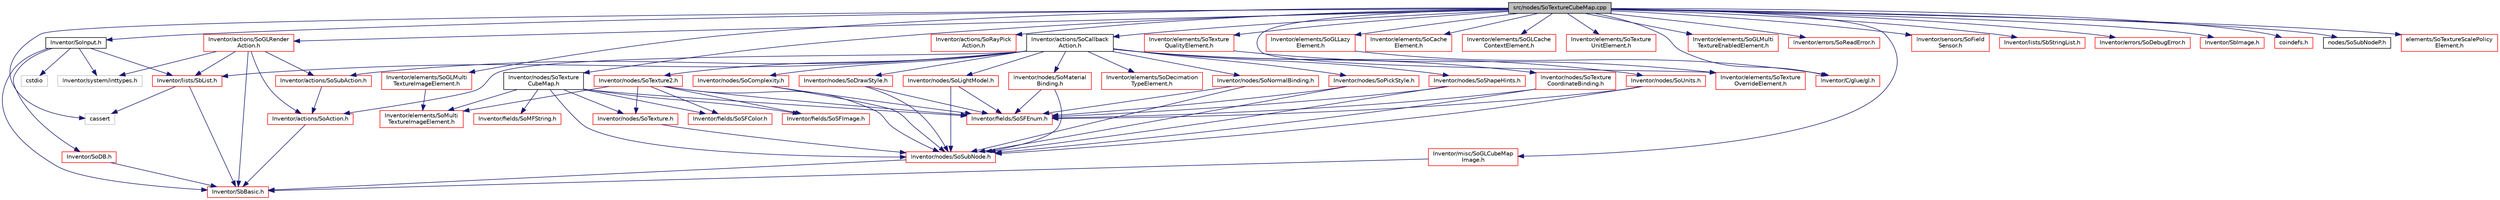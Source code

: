 digraph "src/nodes/SoTextureCubeMap.cpp"
{
 // LATEX_PDF_SIZE
  edge [fontname="Helvetica",fontsize="10",labelfontname="Helvetica",labelfontsize="10"];
  node [fontname="Helvetica",fontsize="10",shape=record];
  Node1 [label="src/nodes/SoTextureCubeMap.cpp",height=0.2,width=0.4,color="black", fillcolor="grey75", style="filled", fontcolor="black",tooltip=" "];
  Node1 -> Node2 [color="midnightblue",fontsize="10",style="solid",fontname="Helvetica"];
  Node2 [label="Inventor/nodes/SoTexture\lCubeMap.h",height=0.2,width=0.4,color="black", fillcolor="white", style="filled",URL="$SoTextureCubeMap_8h.html",tooltip=" "];
  Node2 -> Node3 [color="midnightblue",fontsize="10",style="solid",fontname="Helvetica"];
  Node3 [label="Inventor/nodes/SoSubNode.h",height=0.2,width=0.4,color="red", fillcolor="white", style="filled",URL="$SoSubNode_8h.html",tooltip=" "];
  Node3 -> Node5 [color="midnightblue",fontsize="10",style="solid",fontname="Helvetica"];
  Node5 [label="Inventor/SbBasic.h",height=0.2,width=0.4,color="red", fillcolor="white", style="filled",URL="$SbBasic_8h.html",tooltip=" "];
  Node2 -> Node41 [color="midnightblue",fontsize="10",style="solid",fontname="Helvetica"];
  Node41 [label="Inventor/nodes/SoTexture.h",height=0.2,width=0.4,color="red", fillcolor="white", style="filled",URL="$SoTexture_8h.html",tooltip=" "];
  Node41 -> Node3 [color="midnightblue",fontsize="10",style="solid",fontname="Helvetica"];
  Node2 -> Node42 [color="midnightblue",fontsize="10",style="solid",fontname="Helvetica"];
  Node42 [label="Inventor/fields/SoSFEnum.h",height=0.2,width=0.4,color="red", fillcolor="white", style="filled",URL="$SoSFEnum_8h.html",tooltip=" "];
  Node2 -> Node54 [color="midnightblue",fontsize="10",style="solid",fontname="Helvetica"];
  Node54 [label="Inventor/fields/SoSFImage.h",height=0.2,width=0.4,color="red", fillcolor="white", style="filled",URL="$SoSFImage_8h.html",tooltip=" "];
  Node2 -> Node58 [color="midnightblue",fontsize="10",style="solid",fontname="Helvetica"];
  Node58 [label="Inventor/fields/SoMFString.h",height=0.2,width=0.4,color="red", fillcolor="white", style="filled",URL="$SoMFString_8h.html",tooltip=" "];
  Node2 -> Node59 [color="midnightblue",fontsize="10",style="solid",fontname="Helvetica"];
  Node59 [label="Inventor/fields/SoSFColor.h",height=0.2,width=0.4,color="red", fillcolor="white", style="filled",URL="$SoSFColor_8h.html",tooltip=" "];
  Node2 -> Node63 [color="midnightblue",fontsize="10",style="solid",fontname="Helvetica"];
  Node63 [label="Inventor/elements/SoMulti\lTextureImageElement.h",height=0.2,width=0.4,color="red", fillcolor="white", style="filled",URL="$SoMultiTextureImageElement_8h.html",tooltip=" "];
  Node1 -> Node18 [color="midnightblue",fontsize="10",style="solid",fontname="Helvetica"];
  Node18 [label="cassert",height=0.2,width=0.4,color="grey75", fillcolor="white", style="filled",tooltip=" "];
  Node1 -> Node47 [color="midnightblue",fontsize="10",style="solid",fontname="Helvetica"];
  Node47 [label="Inventor/SoInput.h",height=0.2,width=0.4,color="black", fillcolor="white", style="filled",URL="$SoInput_8h.html",tooltip=" "];
  Node47 -> Node48 [color="midnightblue",fontsize="10",style="solid",fontname="Helvetica"];
  Node48 [label="Inventor/system/inttypes.h",height=0.2,width=0.4,color="grey75", fillcolor="white", style="filled",tooltip=" "];
  Node47 -> Node5 [color="midnightblue",fontsize="10",style="solid",fontname="Helvetica"];
  Node47 -> Node17 [color="midnightblue",fontsize="10",style="solid",fontname="Helvetica"];
  Node17 [label="Inventor/lists/SbList.h",height=0.2,width=0.4,color="red", fillcolor="white", style="filled",URL="$SbList_8h.html",tooltip=" "];
  Node17 -> Node18 [color="midnightblue",fontsize="10",style="solid",fontname="Helvetica"];
  Node17 -> Node5 [color="midnightblue",fontsize="10",style="solid",fontname="Helvetica"];
  Node47 -> Node26 [color="midnightblue",fontsize="10",style="solid",fontname="Helvetica"];
  Node26 [label="cstdio",height=0.2,width=0.4,color="grey75", fillcolor="white", style="filled",tooltip=" "];
  Node47 -> Node49 [color="midnightblue",fontsize="10",style="solid",fontname="Helvetica"];
  Node49 [label="Inventor/SoDB.h",height=0.2,width=0.4,color="red", fillcolor="white", style="filled",URL="$SoDB_8h.html",tooltip=" "];
  Node49 -> Node5 [color="midnightblue",fontsize="10",style="solid",fontname="Helvetica"];
  Node1 -> Node69 [color="midnightblue",fontsize="10",style="solid",fontname="Helvetica"];
  Node69 [label="Inventor/actions/SoCallback\lAction.h",height=0.2,width=0.4,color="black", fillcolor="white", style="filled",URL="$SoCallbackAction_8h.html",tooltip=" "];
  Node69 -> Node70 [color="midnightblue",fontsize="10",style="solid",fontname="Helvetica"];
  Node70 [label="Inventor/actions/SoAction.h",height=0.2,width=0.4,color="red", fillcolor="white", style="filled",URL="$SoAction_8h.html",tooltip=" "];
  Node70 -> Node5 [color="midnightblue",fontsize="10",style="solid",fontname="Helvetica"];
  Node69 -> Node77 [color="midnightblue",fontsize="10",style="solid",fontname="Helvetica"];
  Node77 [label="Inventor/actions/SoSubAction.h",height=0.2,width=0.4,color="red", fillcolor="white", style="filled",URL="$SoSubAction_8h.html",tooltip=" "];
  Node77 -> Node70 [color="midnightblue",fontsize="10",style="solid",fontname="Helvetica"];
  Node69 -> Node78 [color="midnightblue",fontsize="10",style="solid",fontname="Helvetica"];
  Node78 [label="Inventor/elements/SoDecimation\lTypeElement.h",height=0.2,width=0.4,color="red", fillcolor="white", style="filled",URL="$SoDecimationTypeElement_8h.html",tooltip=" "];
  Node69 -> Node17 [color="midnightblue",fontsize="10",style="solid",fontname="Helvetica"];
  Node69 -> Node80 [color="midnightblue",fontsize="10",style="solid",fontname="Helvetica"];
  Node80 [label="Inventor/nodes/SoComplexity.h",height=0.2,width=0.4,color="red", fillcolor="white", style="filled",URL="$SoComplexity_8h.html",tooltip=" "];
  Node80 -> Node3 [color="midnightblue",fontsize="10",style="solid",fontname="Helvetica"];
  Node80 -> Node42 [color="midnightblue",fontsize="10",style="solid",fontname="Helvetica"];
  Node69 -> Node83 [color="midnightblue",fontsize="10",style="solid",fontname="Helvetica"];
  Node83 [label="Inventor/nodes/SoDrawStyle.h",height=0.2,width=0.4,color="red", fillcolor="white", style="filled",URL="$SoDrawStyle_8h.html",tooltip=" "];
  Node83 -> Node42 [color="midnightblue",fontsize="10",style="solid",fontname="Helvetica"];
  Node83 -> Node3 [color="midnightblue",fontsize="10",style="solid",fontname="Helvetica"];
  Node69 -> Node87 [color="midnightblue",fontsize="10",style="solid",fontname="Helvetica"];
  Node87 [label="Inventor/nodes/SoLightModel.h",height=0.2,width=0.4,color="red", fillcolor="white", style="filled",URL="$SoLightModel_8h.html",tooltip=" "];
  Node87 -> Node3 [color="midnightblue",fontsize="10",style="solid",fontname="Helvetica"];
  Node87 -> Node42 [color="midnightblue",fontsize="10",style="solid",fontname="Helvetica"];
  Node69 -> Node89 [color="midnightblue",fontsize="10",style="solid",fontname="Helvetica"];
  Node89 [label="Inventor/nodes/SoMaterial\lBinding.h",height=0.2,width=0.4,color="red", fillcolor="white", style="filled",URL="$SoMaterialBinding_8h.html",tooltip=" "];
  Node89 -> Node42 [color="midnightblue",fontsize="10",style="solid",fontname="Helvetica"];
  Node89 -> Node3 [color="midnightblue",fontsize="10",style="solid",fontname="Helvetica"];
  Node69 -> Node91 [color="midnightblue",fontsize="10",style="solid",fontname="Helvetica"];
  Node91 [label="Inventor/nodes/SoNormalBinding.h",height=0.2,width=0.4,color="red", fillcolor="white", style="filled",URL="$SoNormalBinding_8h.html",tooltip=" "];
  Node91 -> Node42 [color="midnightblue",fontsize="10",style="solid",fontname="Helvetica"];
  Node91 -> Node3 [color="midnightblue",fontsize="10",style="solid",fontname="Helvetica"];
  Node69 -> Node93 [color="midnightblue",fontsize="10",style="solid",fontname="Helvetica"];
  Node93 [label="Inventor/nodes/SoPickStyle.h",height=0.2,width=0.4,color="red", fillcolor="white", style="filled",URL="$SoPickStyle_8h.html",tooltip=" "];
  Node93 -> Node3 [color="midnightblue",fontsize="10",style="solid",fontname="Helvetica"];
  Node93 -> Node42 [color="midnightblue",fontsize="10",style="solid",fontname="Helvetica"];
  Node69 -> Node95 [color="midnightblue",fontsize="10",style="solid",fontname="Helvetica"];
  Node95 [label="Inventor/nodes/SoShapeHints.h",height=0.2,width=0.4,color="red", fillcolor="white", style="filled",URL="$SoShapeHints_8h.html",tooltip=" "];
  Node95 -> Node42 [color="midnightblue",fontsize="10",style="solid",fontname="Helvetica"];
  Node95 -> Node3 [color="midnightblue",fontsize="10",style="solid",fontname="Helvetica"];
  Node69 -> Node98 [color="midnightblue",fontsize="10",style="solid",fontname="Helvetica"];
  Node98 [label="Inventor/nodes/SoTexture2.h",height=0.2,width=0.4,color="red", fillcolor="white", style="filled",URL="$SoTexture2_8h.html",tooltip=" "];
  Node98 -> Node3 [color="midnightblue",fontsize="10",style="solid",fontname="Helvetica"];
  Node98 -> Node41 [color="midnightblue",fontsize="10",style="solid",fontname="Helvetica"];
  Node98 -> Node42 [color="midnightblue",fontsize="10",style="solid",fontname="Helvetica"];
  Node98 -> Node54 [color="midnightblue",fontsize="10",style="solid",fontname="Helvetica"];
  Node98 -> Node59 [color="midnightblue",fontsize="10",style="solid",fontname="Helvetica"];
  Node98 -> Node63 [color="midnightblue",fontsize="10",style="solid",fontname="Helvetica"];
  Node69 -> Node100 [color="midnightblue",fontsize="10",style="solid",fontname="Helvetica"];
  Node100 [label="Inventor/nodes/SoTexture\lCoordinateBinding.h",height=0.2,width=0.4,color="red", fillcolor="white", style="filled",URL="$SoTextureCoordinateBinding_8h.html",tooltip=" "];
  Node100 -> Node3 [color="midnightblue",fontsize="10",style="solid",fontname="Helvetica"];
  Node100 -> Node42 [color="midnightblue",fontsize="10",style="solid",fontname="Helvetica"];
  Node69 -> Node102 [color="midnightblue",fontsize="10",style="solid",fontname="Helvetica"];
  Node102 [label="Inventor/nodes/SoUnits.h",height=0.2,width=0.4,color="red", fillcolor="white", style="filled",URL="$SoUnits_8h.html",tooltip=" "];
  Node102 -> Node3 [color="midnightblue",fontsize="10",style="solid",fontname="Helvetica"];
  Node102 -> Node42 [color="midnightblue",fontsize="10",style="solid",fontname="Helvetica"];
  Node1 -> Node104 [color="midnightblue",fontsize="10",style="solid",fontname="Helvetica"];
  Node104 [label="Inventor/actions/SoGLRender\lAction.h",height=0.2,width=0.4,color="red", fillcolor="white", style="filled",URL="$SoGLRenderAction_8h.html",tooltip=" "];
  Node104 -> Node70 [color="midnightblue",fontsize="10",style="solid",fontname="Helvetica"];
  Node104 -> Node77 [color="midnightblue",fontsize="10",style="solid",fontname="Helvetica"];
  Node104 -> Node5 [color="midnightblue",fontsize="10",style="solid",fontname="Helvetica"];
  Node104 -> Node48 [color="midnightblue",fontsize="10",style="solid",fontname="Helvetica"];
  Node104 -> Node17 [color="midnightblue",fontsize="10",style="solid",fontname="Helvetica"];
  Node1 -> Node107 [color="midnightblue",fontsize="10",style="solid",fontname="Helvetica"];
  Node107 [label="Inventor/actions/SoRayPick\lAction.h",height=0.2,width=0.4,color="red", fillcolor="white", style="filled",URL="$SoRayPickAction_8h.html",tooltip=" "];
  Node1 -> Node110 [color="midnightblue",fontsize="10",style="solid",fontname="Helvetica"];
  Node110 [label="Inventor/elements/SoTexture\lQualityElement.h",height=0.2,width=0.4,color="red", fillcolor="white", style="filled",URL="$SoTextureQualityElement_8h.html",tooltip=" "];
  Node110 -> Node112 [color="midnightblue",fontsize="10",style="solid",fontname="Helvetica"];
  Node112 [label="Inventor/elements/SoTexture\lOverrideElement.h",height=0.2,width=0.4,color="red", fillcolor="white", style="filled",URL="$SoTextureOverrideElement_8h.html",tooltip=" "];
  Node1 -> Node112 [color="midnightblue",fontsize="10",style="solid",fontname="Helvetica"];
  Node1 -> Node113 [color="midnightblue",fontsize="10",style="solid",fontname="Helvetica"];
  Node113 [label="Inventor/elements/SoGLLazy\lElement.h",height=0.2,width=0.4,color="red", fillcolor="white", style="filled",URL="$SoGLLazyElement_8h.html",tooltip=" "];
  Node113 -> Node114 [color="midnightblue",fontsize="10",style="solid",fontname="Helvetica"];
  Node114 [label="Inventor/C/glue/gl.h",height=0.2,width=0.4,color="red", fillcolor="white", style="filled",URL="$C_2glue_2gl_8h.html",tooltip=" "];
  Node1 -> Node117 [color="midnightblue",fontsize="10",style="solid",fontname="Helvetica"];
  Node117 [label="Inventor/elements/SoCache\lElement.h",height=0.2,width=0.4,color="red", fillcolor="white", style="filled",URL="$SoCacheElement_8h.html",tooltip=" "];
  Node1 -> Node118 [color="midnightblue",fontsize="10",style="solid",fontname="Helvetica"];
  Node118 [label="Inventor/elements/SoGLCache\lContextElement.h",height=0.2,width=0.4,color="red", fillcolor="white", style="filled",URL="$SoGLCacheContextElement_8h.html",tooltip=" "];
  Node1 -> Node120 [color="midnightblue",fontsize="10",style="solid",fontname="Helvetica"];
  Node120 [label="Inventor/elements/SoTexture\lUnitElement.h",height=0.2,width=0.4,color="red", fillcolor="white", style="filled",URL="$SoTextureUnitElement_8h.html",tooltip=" "];
  Node1 -> Node121 [color="midnightblue",fontsize="10",style="solid",fontname="Helvetica"];
  Node121 [label="Inventor/elements/SoGLMulti\lTextureImageElement.h",height=0.2,width=0.4,color="red", fillcolor="white", style="filled",URL="$SoGLMultiTextureImageElement_8h.html",tooltip=" "];
  Node121 -> Node63 [color="midnightblue",fontsize="10",style="solid",fontname="Helvetica"];
  Node1 -> Node122 [color="midnightblue",fontsize="10",style="solid",fontname="Helvetica"];
  Node122 [label="Inventor/elements/SoGLMulti\lTextureEnabledElement.h",height=0.2,width=0.4,color="red", fillcolor="white", style="filled",URL="$SoGLMultiTextureEnabledElement_8h.html",tooltip=" "];
  Node1 -> Node124 [color="midnightblue",fontsize="10",style="solid",fontname="Helvetica"];
  Node124 [label="Inventor/errors/SoReadError.h",height=0.2,width=0.4,color="red", fillcolor="white", style="filled",URL="$SoReadError_8h.html",tooltip=" "];
  Node1 -> Node125 [color="midnightblue",fontsize="10",style="solid",fontname="Helvetica"];
  Node125 [label="Inventor/misc/SoGLCubeMap\lImage.h",height=0.2,width=0.4,color="red", fillcolor="white", style="filled",URL="$SoGLCubeMapImage_8h.html",tooltip=" "];
  Node125 -> Node5 [color="midnightblue",fontsize="10",style="solid",fontname="Helvetica"];
  Node1 -> Node127 [color="midnightblue",fontsize="10",style="solid",fontname="Helvetica"];
  Node127 [label="Inventor/sensors/SoField\lSensor.h",height=0.2,width=0.4,color="red", fillcolor="white", style="filled",URL="$SoFieldSensor_8h.html",tooltip=" "];
  Node1 -> Node132 [color="midnightblue",fontsize="10",style="solid",fontname="Helvetica"];
  Node132 [label="Inventor/lists/SbStringList.h",height=0.2,width=0.4,color="red", fillcolor="white", style="filled",URL="$SbStringList_8h.html",tooltip=" "];
  Node1 -> Node56 [color="midnightblue",fontsize="10",style="solid",fontname="Helvetica"];
  Node56 [label="Inventor/errors/SoDebugError.h",height=0.2,width=0.4,color="red", fillcolor="white", style="filled",URL="$SoDebugError_8h.html",tooltip=" "];
  Node1 -> Node133 [color="midnightblue",fontsize="10",style="solid",fontname="Helvetica"];
  Node133 [label="Inventor/SbImage.h",height=0.2,width=0.4,color="red", fillcolor="white", style="filled",URL="$SbImage_8h.html",tooltip=" "];
  Node1 -> Node114 [color="midnightblue",fontsize="10",style="solid",fontname="Helvetica"];
  Node1 -> Node134 [color="midnightblue",fontsize="10",style="solid",fontname="Helvetica"];
  Node134 [label="coindefs.h",height=0.2,width=0.4,color="red", fillcolor="white", style="filled",URL="$coindefs_8h.html",tooltip=" "];
  Node1 -> Node136 [color="midnightblue",fontsize="10",style="solid",fontname="Helvetica"];
  Node136 [label="nodes/SoSubNodeP.h",height=0.2,width=0.4,color="black", fillcolor="white", style="filled",URL="$SoSubNodeP_8h.html",tooltip=" "];
  Node1 -> Node137 [color="midnightblue",fontsize="10",style="solid",fontname="Helvetica"];
  Node137 [label="elements/SoTextureScalePolicy\lElement.h",height=0.2,width=0.4,color="red", fillcolor="white", style="filled",URL="$SoTextureScalePolicyElement_8h.html",tooltip=" "];
}
